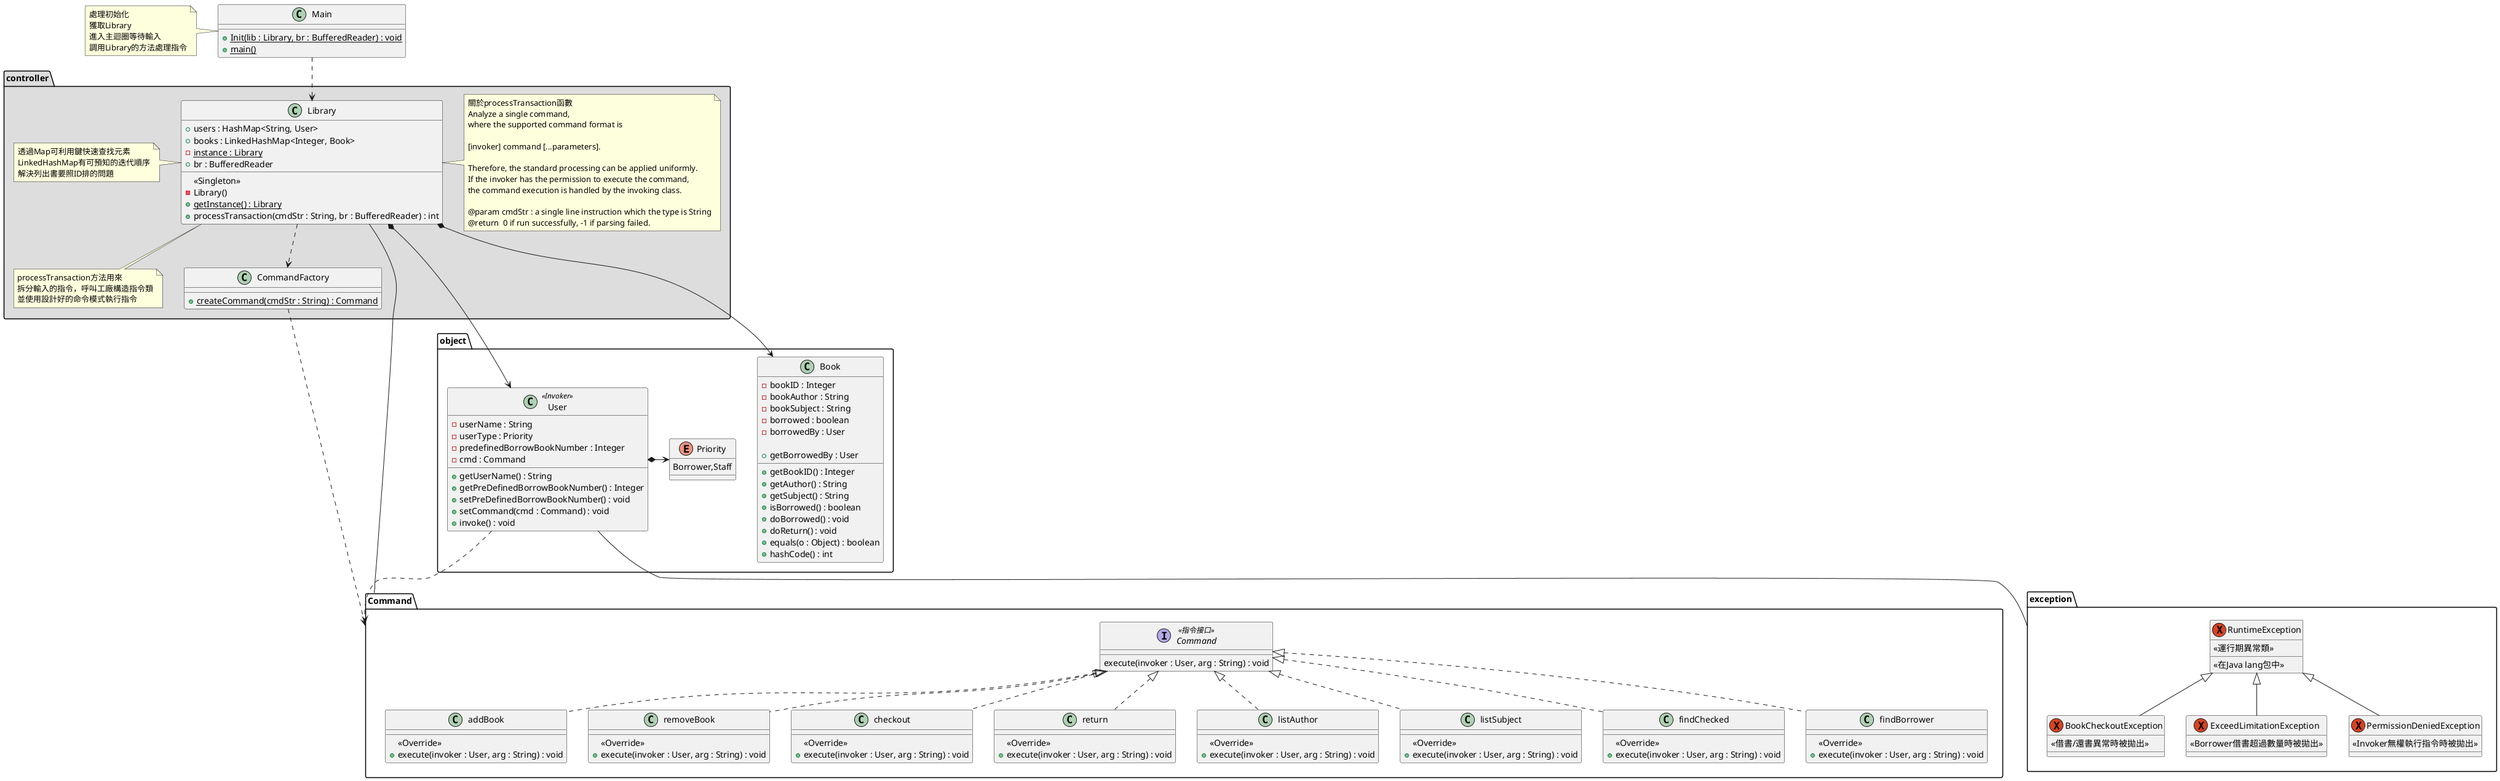 @startuml
class Main{
    +{static}Init(lib : Library, br : BufferedReader) : void
    +{static}main()
}
note left of Main : 處理初始化\n獲取Library\n進入主迴圈等待輸入\n調用Library的方法處理指令

package controller #DDDDDD{
    class Library{
        +users : HashMap<String, User>
        +books : LinkedHashMap<Integer, Book>
        {static}-instance : Library
        +br : BufferedReader

        {method}<<Singleton>>
        -Library()
        {static}+getInstance() : Library
        +processTransaction(cmdStr : String, br : BufferedReader) : int
    }
    note left of Library : 透過Map可利用鍵快速查找元素\nLinkedHashMap有可預知的迭代順序\n解決列出書要照ID排的問題
    note bottom of Library : processTransaction方法用來\n拆分輸入的指令，呼叫工廠構造指令類\n並使用設計好的命令模式執行指令
    note right of Library : 關於processTransaction函數\nAnalyze a single command,\nwhere the supported command format is\n\n[invoker] command [...parameters].\n\nTherefore, the standard processing can be applied uniformly.\nIf the invoker has the permission to execute the command,\nthe command execution is handled by the invoking class.\n\n@param cmdStr : a single line instruction which the type is String\n@return  0 if run successfully, -1 if parsing failed.

    class CommandFactory{
        +{static}createCommand(cmdStr : String) : Command
    }
}

package object{
    enum Priority{
        Borrower,Staff
    }
    class User<<Invoker>>{
        -userName : String
        -userType : Priority
        -predefinedBorrowBookNumber : Integer
        -cmd : Command
        +getUserName() : String
        +getPreDefinedBorrowBookNumber() : Integer
        +setPreDefinedBorrowBookNumber() : void
        +setCommand(cmd : Command) : void
        +invoke() : void
    }


    class Book{
        -bookID : Integer
        -bookAuthor : String
        -bookSubject : String
        -borrowed : boolean
        -borrowedBy : User

        +getBookID() : Integer
        +getAuthor() : String
        +getSubject() : String
        +isBorrowed() : boolean
        +getBorrowedBy : User
        +doBorrowed() : void
        +doReturn() : void
        +equals(o : Object) : boolean
        +hashCode() : int
    }
}



package "Command"{
    interface Command<< 指令接口 >>{
        execute(invoker : User, arg : String) : void
    }

    class addBook implements Command{
        {method}<<Override>>
        +execute(invoker : User, arg : String) : void
    }

    class removeBook implements Command{
        {method}<<Override>>
        +execute(invoker : User, arg : String) : void
    }

    class checkout implements Command{
        {method}<<Override>>
        +execute(invoker : User, arg : String) : void
    }

    class return implements Command{
        {method}<<Override>>
        +execute(invoker : User, arg : String) : void
    }

    class listAuthor implements Command{
        {method}<<Override>>
        +execute(invoker : User, arg : String) : void
    }

    class listSubject implements Command{
        {method}<<Override>>
        +execute(invoker : User, arg : String) : void
    }

    class findChecked implements Command{
        {method}<<Override>>
        +execute(invoker : User, arg : String) : void
    }

    class findBorrower implements Command{
        {method}<<Override>>
        +execute(invoker : User, arg : String) : void
    }
}

package exception #FFFFFF{
    Exception RuntimeException{
        <<運行期異常類>>
        {method}<<在Java lang包中>>
    }
    Exception BookCheckoutException extends RuntimeException{
        <<借書/還書異常時被拋出>>
    }
    Exception ExceedLimitationException extends RuntimeException{
        <<Borrower借書超過數量時被拋出>>
    }
    Exception PermissionDeniedException extends RuntimeException{
        <<Invoker無權執行指令時被拋出>>
    }
}

Main ..> Library
Library -- Command
Library *---> Book
Library *---> User
Library ..> CommandFactory
CommandFactory ..> Command
User *-> Priority
User ..> Command
User -- exception
@enduml

